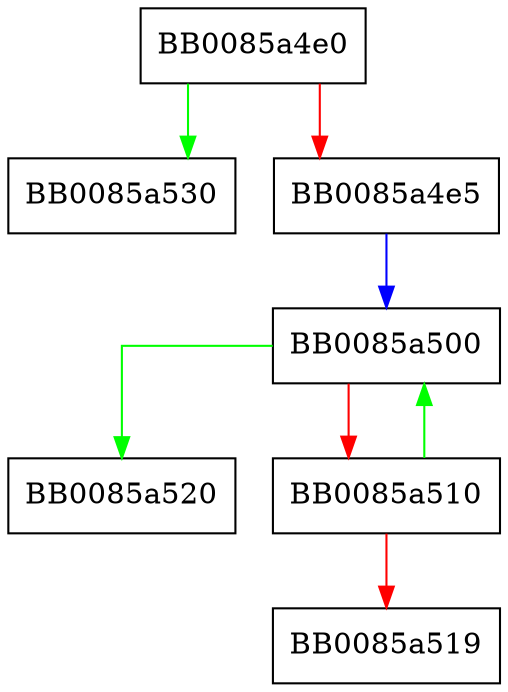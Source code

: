 digraph ossl_digest_get_approved_nid {
  node [shape="box"];
  graph [splines=ortho];
  BB0085a4e0 -> BB0085a530 [color="green"];
  BB0085a4e0 -> BB0085a4e5 [color="red"];
  BB0085a4e5 -> BB0085a500 [color="blue"];
  BB0085a500 -> BB0085a520 [color="green"];
  BB0085a500 -> BB0085a510 [color="red"];
  BB0085a510 -> BB0085a500 [color="green"];
  BB0085a510 -> BB0085a519 [color="red"];
}